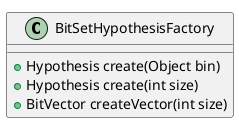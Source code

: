 @startuml BitSetHypothesisFactory
!pragma layout smetana
class BitSetHypothesisFactory {
    +Hypothesis create(Object bin)
    +Hypothesis create(int size)
    +BitVector createVector(int size)
}
@enduml